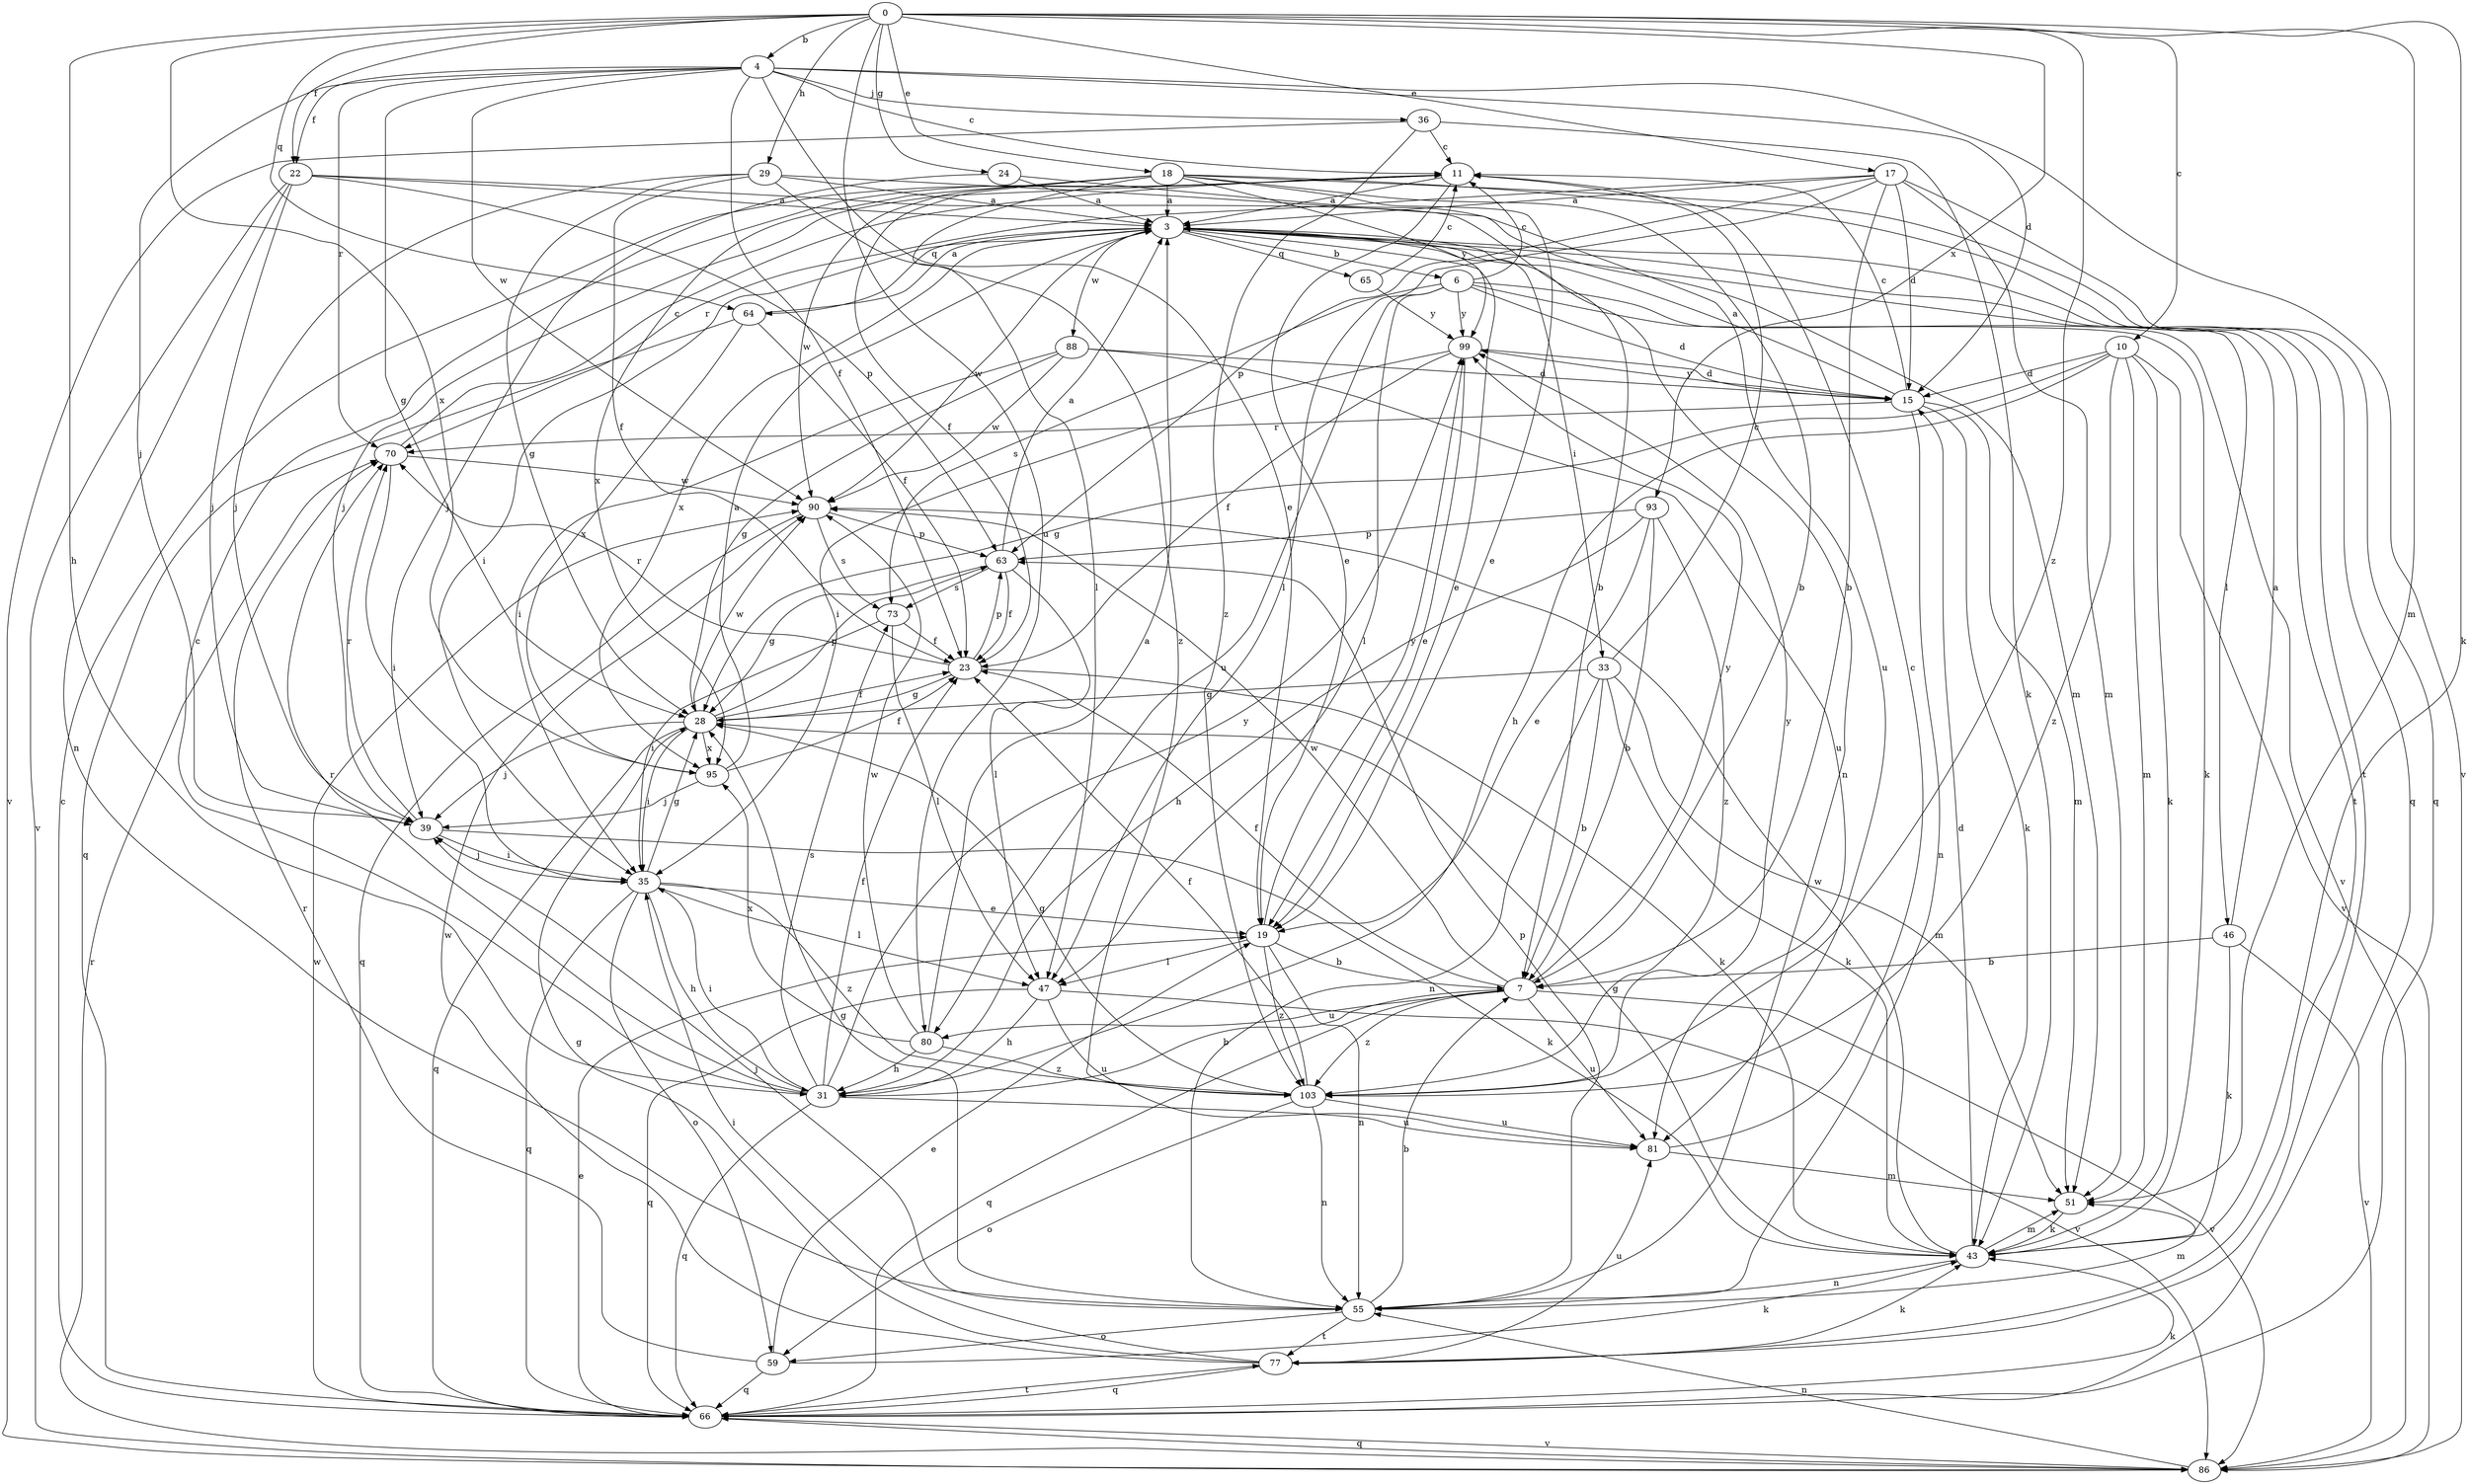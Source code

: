 strict digraph  {
0;
3;
4;
6;
7;
10;
11;
15;
17;
18;
19;
22;
23;
24;
28;
29;
31;
33;
35;
36;
39;
43;
46;
47;
51;
55;
59;
63;
64;
65;
66;
70;
73;
77;
80;
81;
86;
88;
90;
93;
95;
99;
103;
0 -> 4  [label=b];
0 -> 10  [label=c];
0 -> 17  [label=e];
0 -> 18  [label=e];
0 -> 22  [label=f];
0 -> 24  [label=g];
0 -> 29  [label=h];
0 -> 31  [label=h];
0 -> 43  [label=k];
0 -> 51  [label=m];
0 -> 64  [label=q];
0 -> 80  [label=u];
0 -> 93  [label=x];
0 -> 95  [label=x];
0 -> 103  [label=z];
3 -> 6  [label=b];
3 -> 19  [label=e];
3 -> 33  [label=i];
3 -> 35  [label=i];
3 -> 46  [label=l];
3 -> 55  [label=n];
3 -> 64  [label=q];
3 -> 65  [label=q];
3 -> 77  [label=t];
3 -> 88  [label=w];
3 -> 90  [label=w];
3 -> 95  [label=x];
4 -> 11  [label=c];
4 -> 15  [label=d];
4 -> 19  [label=e];
4 -> 22  [label=f];
4 -> 23  [label=f];
4 -> 28  [label=g];
4 -> 36  [label=j];
4 -> 39  [label=j];
4 -> 70  [label=r];
4 -> 86  [label=v];
4 -> 90  [label=w];
6 -> 11  [label=c];
6 -> 15  [label=d];
6 -> 43  [label=k];
6 -> 47  [label=l];
6 -> 73  [label=s];
6 -> 80  [label=u];
6 -> 86  [label=v];
6 -> 99  [label=y];
7 -> 23  [label=f];
7 -> 66  [label=q];
7 -> 80  [label=u];
7 -> 81  [label=u];
7 -> 86  [label=v];
7 -> 90  [label=w];
7 -> 99  [label=y];
7 -> 103  [label=z];
10 -> 15  [label=d];
10 -> 28  [label=g];
10 -> 31  [label=h];
10 -> 43  [label=k];
10 -> 51  [label=m];
10 -> 86  [label=v];
10 -> 103  [label=z];
11 -> 3  [label=a];
11 -> 19  [label=e];
11 -> 39  [label=j];
15 -> 3  [label=a];
15 -> 11  [label=c];
15 -> 43  [label=k];
15 -> 51  [label=m];
15 -> 55  [label=n];
15 -> 70  [label=r];
15 -> 99  [label=y];
17 -> 3  [label=a];
17 -> 7  [label=b];
17 -> 15  [label=d];
17 -> 47  [label=l];
17 -> 51  [label=m];
17 -> 63  [label=p];
17 -> 66  [label=q];
17 -> 70  [label=r];
18 -> 3  [label=a];
18 -> 7  [label=b];
18 -> 19  [label=e];
18 -> 23  [label=f];
18 -> 47  [label=l];
18 -> 66  [label=q];
18 -> 77  [label=t];
18 -> 90  [label=w];
18 -> 95  [label=x];
18 -> 99  [label=y];
19 -> 7  [label=b];
19 -> 47  [label=l];
19 -> 55  [label=n];
19 -> 99  [label=y];
19 -> 103  [label=z];
22 -> 3  [label=a];
22 -> 7  [label=b];
22 -> 39  [label=j];
22 -> 55  [label=n];
22 -> 63  [label=p];
22 -> 86  [label=v];
23 -> 28  [label=g];
23 -> 43  [label=k];
23 -> 63  [label=p];
23 -> 70  [label=r];
24 -> 3  [label=a];
24 -> 39  [label=j];
24 -> 81  [label=u];
28 -> 23  [label=f];
28 -> 35  [label=i];
28 -> 39  [label=j];
28 -> 63  [label=p];
28 -> 66  [label=q];
28 -> 90  [label=w];
28 -> 95  [label=x];
29 -> 3  [label=a];
29 -> 23  [label=f];
29 -> 28  [label=g];
29 -> 39  [label=j];
29 -> 51  [label=m];
29 -> 103  [label=z];
31 -> 7  [label=b];
31 -> 11  [label=c];
31 -> 23  [label=f];
31 -> 35  [label=i];
31 -> 66  [label=q];
31 -> 70  [label=r];
31 -> 73  [label=s];
31 -> 81  [label=u];
31 -> 99  [label=y];
33 -> 7  [label=b];
33 -> 11  [label=c];
33 -> 28  [label=g];
33 -> 43  [label=k];
33 -> 51  [label=m];
33 -> 55  [label=n];
35 -> 19  [label=e];
35 -> 28  [label=g];
35 -> 31  [label=h];
35 -> 39  [label=j];
35 -> 47  [label=l];
35 -> 59  [label=o];
35 -> 66  [label=q];
35 -> 103  [label=z];
36 -> 11  [label=c];
36 -> 43  [label=k];
36 -> 86  [label=v];
36 -> 103  [label=z];
39 -> 35  [label=i];
39 -> 43  [label=k];
39 -> 70  [label=r];
43 -> 15  [label=d];
43 -> 28  [label=g];
43 -> 51  [label=m];
43 -> 55  [label=n];
43 -> 90  [label=w];
46 -> 3  [label=a];
46 -> 7  [label=b];
46 -> 43  [label=k];
46 -> 86  [label=v];
47 -> 31  [label=h];
47 -> 66  [label=q];
47 -> 81  [label=u];
47 -> 86  [label=v];
51 -> 43  [label=k];
55 -> 7  [label=b];
55 -> 28  [label=g];
55 -> 39  [label=j];
55 -> 51  [label=m];
55 -> 59  [label=o];
55 -> 63  [label=p];
55 -> 77  [label=t];
59 -> 19  [label=e];
59 -> 43  [label=k];
59 -> 66  [label=q];
59 -> 70  [label=r];
63 -> 3  [label=a];
63 -> 23  [label=f];
63 -> 28  [label=g];
63 -> 47  [label=l];
63 -> 73  [label=s];
64 -> 3  [label=a];
64 -> 23  [label=f];
64 -> 66  [label=q];
64 -> 95  [label=x];
65 -> 11  [label=c];
65 -> 99  [label=y];
66 -> 11  [label=c];
66 -> 19  [label=e];
66 -> 43  [label=k];
66 -> 77  [label=t];
66 -> 86  [label=v];
66 -> 90  [label=w];
70 -> 11  [label=c];
70 -> 35  [label=i];
70 -> 90  [label=w];
73 -> 23  [label=f];
73 -> 35  [label=i];
73 -> 47  [label=l];
77 -> 28  [label=g];
77 -> 35  [label=i];
77 -> 43  [label=k];
77 -> 66  [label=q];
77 -> 81  [label=u];
77 -> 90  [label=w];
80 -> 3  [label=a];
80 -> 31  [label=h];
80 -> 90  [label=w];
80 -> 95  [label=x];
80 -> 103  [label=z];
81 -> 11  [label=c];
81 -> 51  [label=m];
86 -> 55  [label=n];
86 -> 66  [label=q];
86 -> 70  [label=r];
88 -> 15  [label=d];
88 -> 28  [label=g];
88 -> 35  [label=i];
88 -> 81  [label=u];
88 -> 90  [label=w];
90 -> 63  [label=p];
90 -> 66  [label=q];
90 -> 73  [label=s];
93 -> 7  [label=b];
93 -> 19  [label=e];
93 -> 31  [label=h];
93 -> 63  [label=p];
93 -> 103  [label=z];
95 -> 3  [label=a];
95 -> 23  [label=f];
95 -> 39  [label=j];
99 -> 15  [label=d];
99 -> 19  [label=e];
99 -> 23  [label=f];
99 -> 35  [label=i];
103 -> 23  [label=f];
103 -> 28  [label=g];
103 -> 55  [label=n];
103 -> 59  [label=o];
103 -> 81  [label=u];
103 -> 99  [label=y];
}
